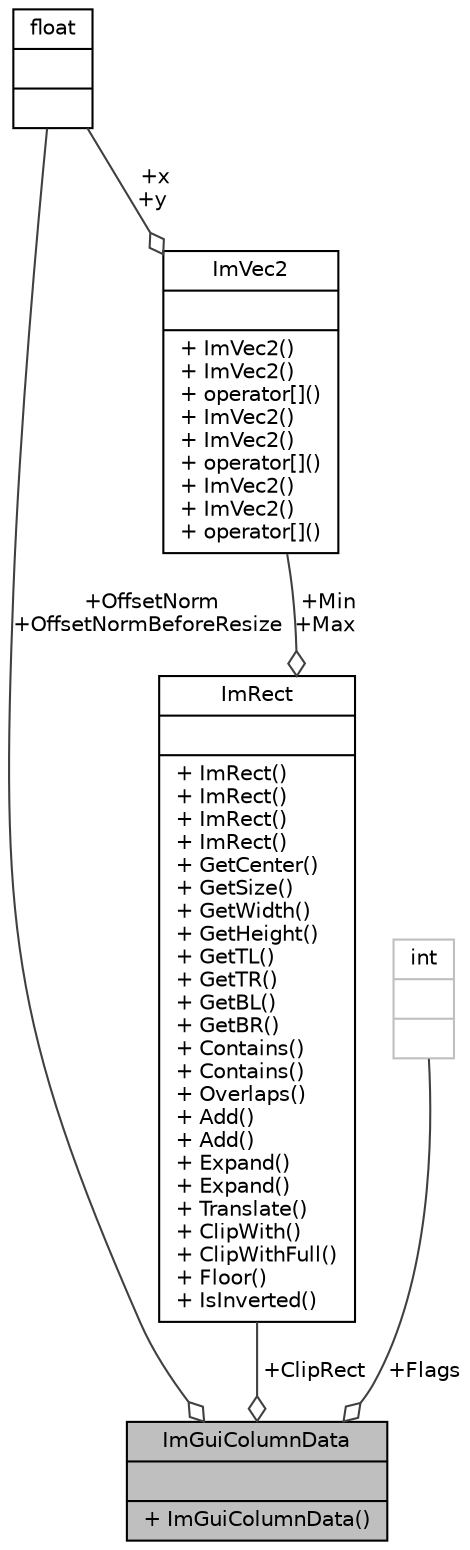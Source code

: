 digraph "ImGuiColumnData"
{
 // INTERACTIVE_SVG=YES
  bgcolor="transparent";
  edge [fontname="Helvetica",fontsize="10",labelfontname="Helvetica",labelfontsize="10"];
  node [fontname="Helvetica",fontsize="10",shape=record];
  Node1 [label="{ImGuiColumnData\n||+ ImGuiColumnData()\l}",height=0.2,width=0.4,color="black", fillcolor="grey75", style="filled", fontcolor="black"];
  Node2 -> Node1 [color="grey25",fontsize="10",style="solid",label=" +ClipRect" ,arrowhead="odiamond",fontname="Helvetica"];
  Node2 [label="{ImRect\n||+ ImRect()\l+ ImRect()\l+ ImRect()\l+ ImRect()\l+ GetCenter()\l+ GetSize()\l+ GetWidth()\l+ GetHeight()\l+ GetTL()\l+ GetTR()\l+ GetBL()\l+ GetBR()\l+ Contains()\l+ Contains()\l+ Overlaps()\l+ Add()\l+ Add()\l+ Expand()\l+ Expand()\l+ Translate()\l+ ClipWith()\l+ ClipWithFull()\l+ Floor()\l+ IsInverted()\l}",height=0.2,width=0.4,color="black",URL="$de/d50/structImRect.html"];
  Node3 -> Node2 [color="grey25",fontsize="10",style="solid",label=" +Min\n+Max" ,arrowhead="odiamond",fontname="Helvetica"];
  Node3 [label="{ImVec2\n||+ ImVec2()\l+ ImVec2()\l+ operator[]()\l+ ImVec2()\l+ ImVec2()\l+ operator[]()\l+ ImVec2()\l+ ImVec2()\l+ operator[]()\l}",height=0.2,width=0.4,color="black",URL="$d3/dc2/structImVec2.html"];
  Node4 -> Node3 [color="grey25",fontsize="10",style="solid",label=" +x\n+y" ,arrowhead="odiamond",fontname="Helvetica"];
  Node4 [label="{float\n||}",height=0.2,width=0.4,color="black",URL="$d4/dc3/classfloat.html"];
  Node4 -> Node1 [color="grey25",fontsize="10",style="solid",label=" +OffsetNorm\n+OffsetNormBeforeResize" ,arrowhead="odiamond",fontname="Helvetica"];
  Node5 -> Node1 [color="grey25",fontsize="10",style="solid",label=" +Flags" ,arrowhead="odiamond",fontname="Helvetica"];
  Node5 [label="{int\n||}",height=0.2,width=0.4,color="grey75"];
}
